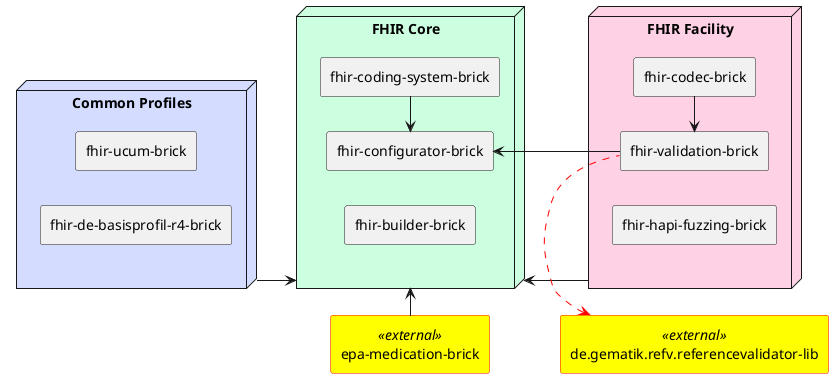 @startuml
skinparam componentStyle rectangle
left to right direction

skinparam component {
    BackgroundColor<<external>> Yellow
    BorderColor<<external>> Red
}

node "Common Profiles" #D4DCFF {
    [fhir-ucum-brick]
    [fhir-de-basisprofil-r4-brick]
}

[epa-medication-brick] <<external>>

node "FHIR Facility" #FFD1E5 {
    [fhir-validation-brick]
    [fhir-codec-brick]
    [fhir-hapi-fuzzing-brick]
}

node "FHIR Core" #CCFFE0 {
    [fhir-configurator-brick]
    [fhir-coding-system-brick]
    [fhir-builder-brick]
}

[de.gematik.refv.referencevalidator-lib] <<external>>

[FHIR Facility] -up-> [FHIR Core]
[Common Profiles] -down-> [FHIR Core]
[epa-medication-brick] -right-> [FHIR Core]

[fhir-codec-brick] -left-> [fhir-validation-brick]
[fhir-coding-system-brick] -left-> [fhir-configurator-brick]
[fhir-validation-brick] -[#red,dashed]left-> [de.gematik.refv.referencevalidator-lib]
[fhir-validation-brick] -left-> [fhir-configurator-brick]
@enduml